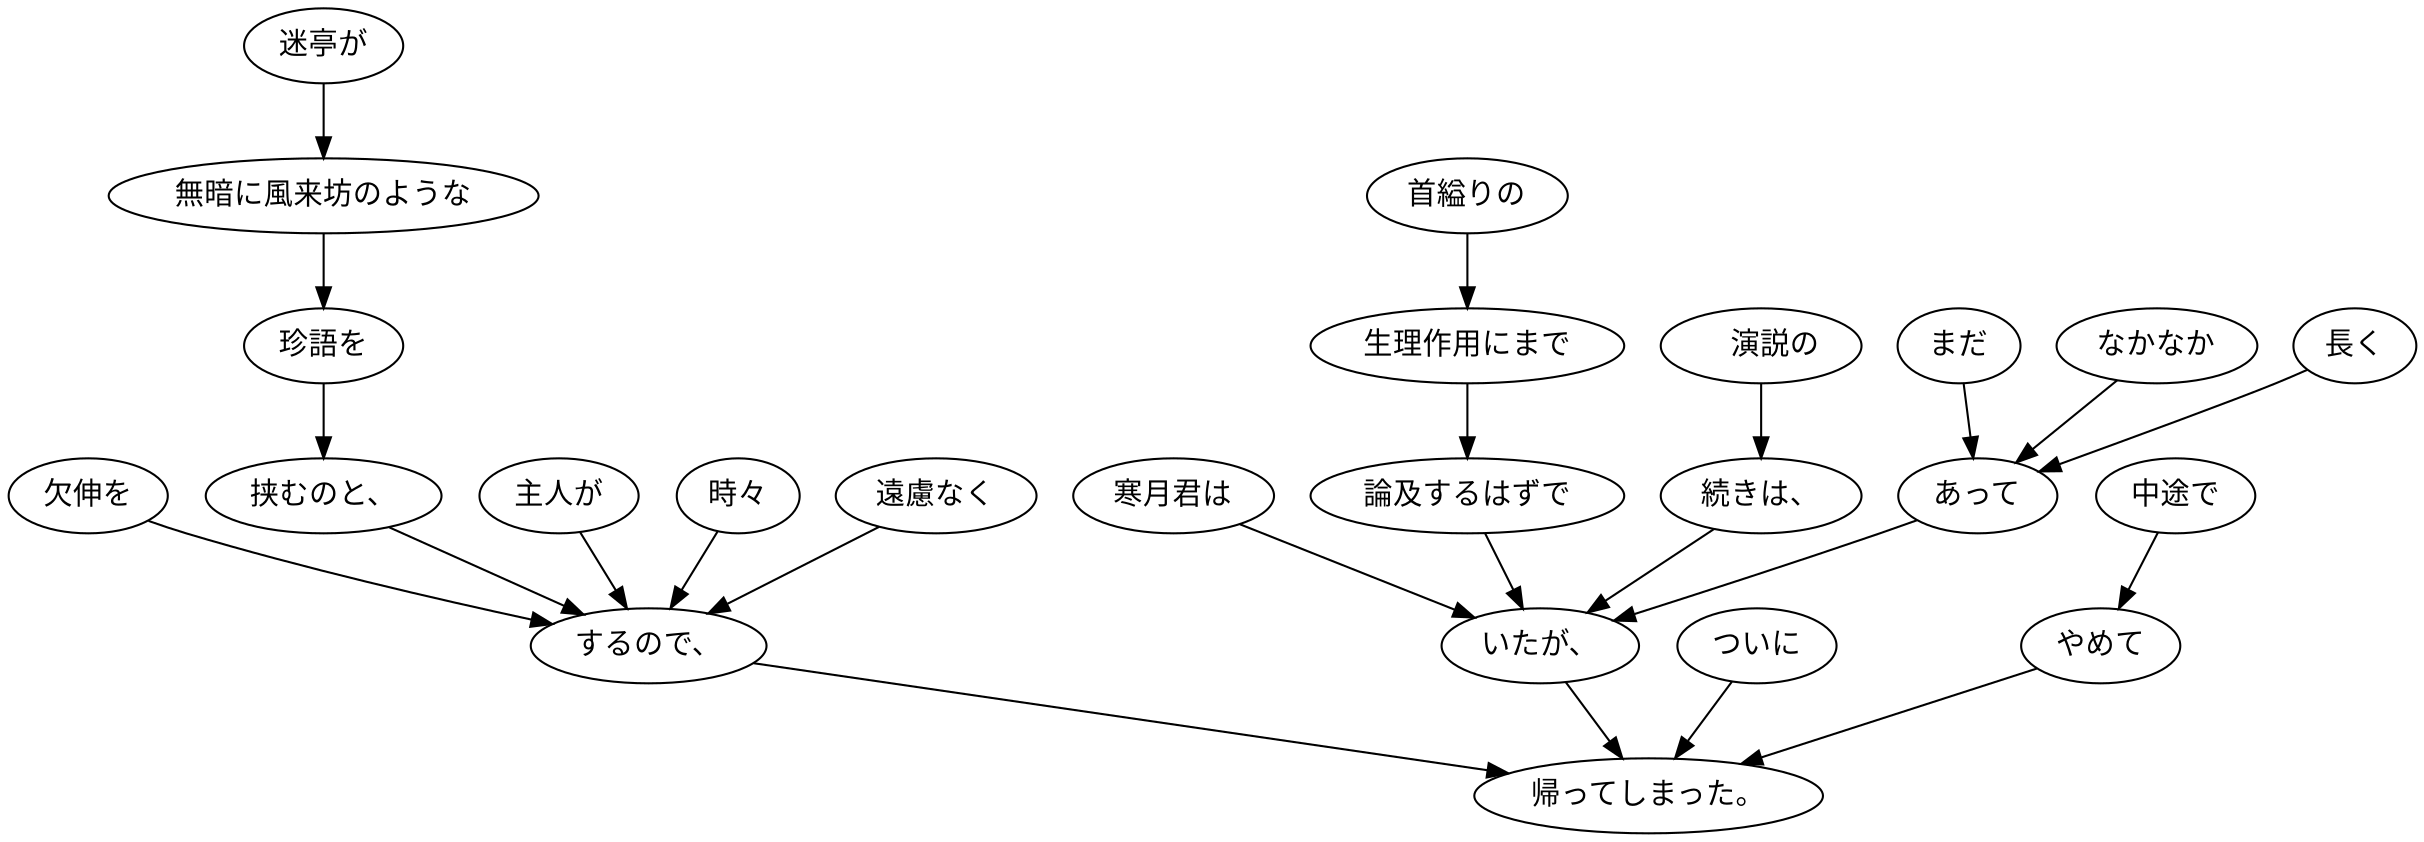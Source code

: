 digraph graph1537 {
	node0 [label="　演説の"];
	node1 [label="続きは、"];
	node2 [label="まだ"];
	node3 [label="なかなか"];
	node4 [label="長く"];
	node5 [label="あって"];
	node6 [label="寒月君は"];
	node7 [label="首縊りの"];
	node8 [label="生理作用にまで"];
	node9 [label="論及するはずで"];
	node10 [label="いたが、"];
	node11 [label="迷亭が"];
	node12 [label="無暗に風来坊のような"];
	node13 [label="珍語を"];
	node14 [label="挟むのと、"];
	node15 [label="主人が"];
	node16 [label="時々"];
	node17 [label="遠慮なく"];
	node18 [label="欠伸を"];
	node19 [label="するので、"];
	node20 [label="ついに"];
	node21 [label="中途で"];
	node22 [label="やめて"];
	node23 [label="帰ってしまった。"];
	node0 -> node1;
	node1 -> node10;
	node2 -> node5;
	node3 -> node5;
	node4 -> node5;
	node5 -> node10;
	node6 -> node10;
	node7 -> node8;
	node8 -> node9;
	node9 -> node10;
	node10 -> node23;
	node11 -> node12;
	node12 -> node13;
	node13 -> node14;
	node14 -> node19;
	node15 -> node19;
	node16 -> node19;
	node17 -> node19;
	node18 -> node19;
	node19 -> node23;
	node20 -> node23;
	node21 -> node22;
	node22 -> node23;
}
